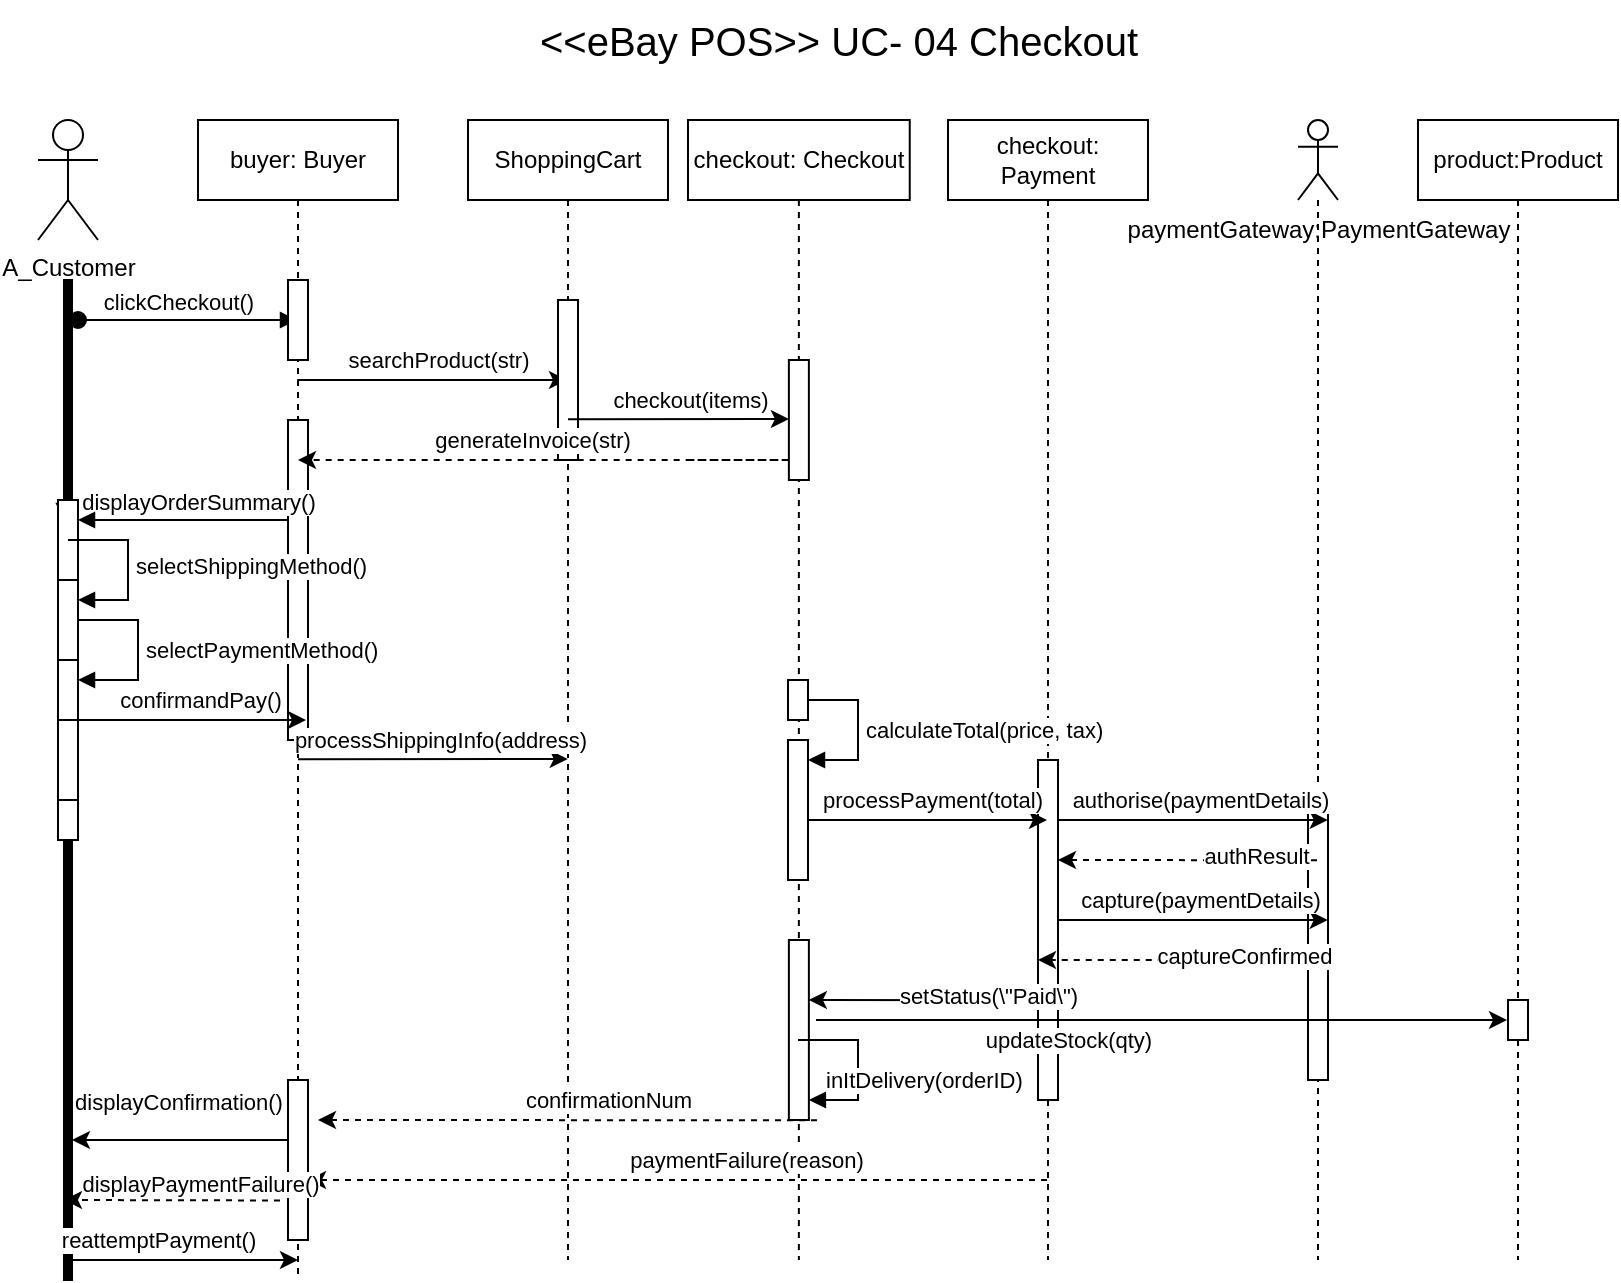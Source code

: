 <mxfile version="27.0.5">
  <diagram name="Page-1" id="2YBvvXClWsGukQMizWep">
    <mxGraphModel dx="946" dy="631" grid="1" gridSize="10" guides="1" tooltips="1" connect="1" arrows="1" fold="1" page="1" pageScale="1" pageWidth="850" pageHeight="1100" math="0" shadow="0">
      <root>
        <mxCell id="0" />
        <mxCell id="1" parent="0" />
        <mxCell id="kN1TvL-AGW_TWXCYKgNe-4" value="A_Customer" style="shape=umlActor;verticalLabelPosition=bottom;verticalAlign=top;html=1;" parent="1" vertex="1">
          <mxGeometry x="50" y="70" width="30" height="60" as="geometry" />
        </mxCell>
        <mxCell id="kN1TvL-AGW_TWXCYKgNe-6" value="" style="html=1;points=[[0,0,0,0,5],[0,1,0,0,-5],[1,0,0,0,5],[1,1,0,0,-5]];perimeter=orthogonalPerimeter;outlineConnect=0;targetShapes=umlLifeline;portConstraint=eastwest;newEdgeStyle={&quot;curved&quot;:0,&quot;rounded&quot;:0};fillColor=#000000;imageWidth=6;" parent="1" vertex="1">
          <mxGeometry x="63" y="150" width="4" height="500" as="geometry" />
        </mxCell>
        <mxCell id="kN1TvL-AGW_TWXCYKgNe-8" value="clickCheckout()" style="html=1;verticalAlign=bottom;startArrow=oval;startFill=1;endArrow=block;startSize=8;curved=0;rounded=0;" parent="1" edge="1">
          <mxGeometry x="-0.087" width="60" relative="1" as="geometry">
            <mxPoint x="70" y="170" as="sourcePoint" />
            <mxPoint x="179.5" y="170" as="targetPoint" />
            <mxPoint as="offset" />
          </mxGeometry>
        </mxCell>
        <mxCell id="kN1TvL-AGW_TWXCYKgNe-25" value="" style="edgeStyle=elbowEdgeStyle;rounded=0;orthogonalLoop=1;jettySize=auto;html=1;elbow=vertical;curved=0;" parent="1" edge="1">
          <mxGeometry relative="1" as="geometry">
            <mxPoint x="179.63" y="199.996" as="sourcePoint" />
            <mxPoint x="314.5" y="199.996" as="targetPoint" />
          </mxGeometry>
        </mxCell>
        <mxCell id="kN1TvL-AGW_TWXCYKgNe-26" value="searchProduct(str)" style="edgeLabel;html=1;align=center;verticalAlign=middle;resizable=0;points=[];" parent="kN1TvL-AGW_TWXCYKgNe-25" vertex="1" connectable="0">
          <mxGeometry x="-0.239" y="4" relative="1" as="geometry">
            <mxPoint x="19" y="-6" as="offset" />
          </mxGeometry>
        </mxCell>
        <mxCell id="kN1TvL-AGW_TWXCYKgNe-13" value="buyer: Buyer" style="shape=umlLifeline;perimeter=lifelinePerimeter;whiteSpace=wrap;html=1;container=0;dropTarget=0;collapsible=0;recursiveResize=0;outlineConnect=0;portConstraint=eastwest;newEdgeStyle={&quot;edgeStyle&quot;:&quot;elbowEdgeStyle&quot;,&quot;elbow&quot;:&quot;vertical&quot;,&quot;curved&quot;:0,&quot;rounded&quot;:0};" parent="1" vertex="1">
          <mxGeometry x="130" y="70" width="100" height="580" as="geometry" />
        </mxCell>
        <mxCell id="kN1TvL-AGW_TWXCYKgNe-71" value="" style="html=1;points=[[0,0,0,0,5],[0,1,0,0,-5],[1,0,0,0,5],[1,1,0,0,-5]];perimeter=orthogonalPerimeter;outlineConnect=0;targetShapes=umlLifeline;portConstraint=eastwest;newEdgeStyle={&quot;curved&quot;:0,&quot;rounded&quot;:0};" parent="kN1TvL-AGW_TWXCYKgNe-13" vertex="1">
          <mxGeometry x="45" y="150" width="10" height="160" as="geometry" />
        </mxCell>
        <mxCell id="HF9BvkSXhrn5gTn5HDKa-1" value="" style="html=1;points=[[0,0,0,0,5],[0,1,0,0,-5],[1,0,0,0,5],[1,1,0,0,-5]];perimeter=orthogonalPerimeter;outlineConnect=0;targetShapes=umlLifeline;portConstraint=eastwest;newEdgeStyle={&quot;curved&quot;:0,&quot;rounded&quot;:0};" parent="kN1TvL-AGW_TWXCYKgNe-13" vertex="1">
          <mxGeometry x="45" y="80" width="10" height="40" as="geometry" />
        </mxCell>
        <mxCell id="kN1TvL-AGW_TWXCYKgNe-14" value="displayOrderSummary()" style="html=1;verticalAlign=bottom;endArrow=block;curved=0;rounded=0;" parent="1" source="kN1TvL-AGW_TWXCYKgNe-51" edge="1">
          <mxGeometry x="1" y="67" width="80" relative="1" as="geometry">
            <mxPoint x="175.5" y="270" as="sourcePoint" />
            <mxPoint x="63" y="270" as="targetPoint" />
            <mxPoint as="offset" />
          </mxGeometry>
        </mxCell>
        <mxCell id="kN1TvL-AGW_TWXCYKgNe-18" value="ShoppingCart" style="shape=umlLifeline;perimeter=lifelinePerimeter;whiteSpace=wrap;html=1;container=0;dropTarget=0;collapsible=0;recursiveResize=0;outlineConnect=0;portConstraint=eastwest;newEdgeStyle={&quot;edgeStyle&quot;:&quot;elbowEdgeStyle&quot;,&quot;elbow&quot;:&quot;vertical&quot;,&quot;curved&quot;:0,&quot;rounded&quot;:0};" parent="1" vertex="1">
          <mxGeometry x="265" y="70" width="100" height="570" as="geometry" />
        </mxCell>
        <mxCell id="kN1TvL-AGW_TWXCYKgNe-72" value="" style="html=1;points=[[0,0,0,0,5],[0,1,0,0,-5],[1,0,0,0,5],[1,1,0,0,-5]];perimeter=orthogonalPerimeter;outlineConnect=0;targetShapes=umlLifeline;portConstraint=eastwest;newEdgeStyle={&quot;curved&quot;:0,&quot;rounded&quot;:0};" parent="kN1TvL-AGW_TWXCYKgNe-18" vertex="1">
          <mxGeometry x="45" y="90" width="10" height="80" as="geometry" />
        </mxCell>
        <mxCell id="kN1TvL-AGW_TWXCYKgNe-19" value="checkout: Checkout" style="shape=umlLifeline;perimeter=lifelinePerimeter;whiteSpace=wrap;html=1;container=0;dropTarget=0;collapsible=0;recursiveResize=0;outlineConnect=0;portConstraint=eastwest;newEdgeStyle={&quot;edgeStyle&quot;:&quot;elbowEdgeStyle&quot;,&quot;elbow&quot;:&quot;vertical&quot;,&quot;curved&quot;:0,&quot;rounded&quot;:0};" parent="1" vertex="1">
          <mxGeometry x="375" y="70" width="110.87" height="570" as="geometry" />
        </mxCell>
        <mxCell id="kN1TvL-AGW_TWXCYKgNe-66" value="" style="html=1;points=[[0,0,0,0,5],[0,1,0,0,-5],[1,0,0,0,5],[1,1,0,0,-5]];perimeter=orthogonalPerimeter;outlineConnect=0;targetShapes=umlLifeline;portConstraint=eastwest;newEdgeStyle={&quot;curved&quot;:0,&quot;rounded&quot;:0};" parent="kN1TvL-AGW_TWXCYKgNe-19" vertex="1">
          <mxGeometry x="50.44" y="410" width="10" height="90" as="geometry" />
        </mxCell>
        <mxCell id="kN1TvL-AGW_TWXCYKgNe-67" value="inItDelivery(orderID)" style="html=1;align=left;spacingLeft=2;endArrow=block;rounded=0;edgeStyle=orthogonalEdgeStyle;curved=0;rounded=0;" parent="kN1TvL-AGW_TWXCYKgNe-19" target="kN1TvL-AGW_TWXCYKgNe-66" edge="1">
          <mxGeometry x="0.892" y="-10" relative="1" as="geometry">
            <mxPoint x="55" y="460" as="sourcePoint" />
            <Array as="points">
              <mxPoint x="85" y="490" />
            </Array>
            <mxPoint as="offset" />
          </mxGeometry>
        </mxCell>
        <mxCell id="kN1TvL-AGW_TWXCYKgNe-20" value="checkout: Payment" style="shape=umlLifeline;perimeter=lifelinePerimeter;whiteSpace=wrap;html=1;container=0;dropTarget=0;collapsible=0;recursiveResize=0;outlineConnect=0;portConstraint=eastwest;newEdgeStyle={&quot;edgeStyle&quot;:&quot;elbowEdgeStyle&quot;,&quot;elbow&quot;:&quot;vertical&quot;,&quot;curved&quot;:0,&quot;rounded&quot;:0};" parent="1" vertex="1">
          <mxGeometry x="505" y="70" width="100" height="570" as="geometry" />
        </mxCell>
        <mxCell id="kN1TvL-AGW_TWXCYKgNe-36" value="&lt;span style=&quot;color: rgba(0, 0, 0, 0); font-family: monospace; font-size: 0px; text-align: start;&quot;&gt;%3CmxGraphModel%3E%3Croot%3E%3CmxCell%20id%3D%220%22%2F%3E%3CmxCell%20id%3D%221%22%20parent%3D%220%22%2F%3E%3CmxCell%20id%3D%222%22%20value%3D%22ShoppingCart%22%20style%3D%22shape%3DumlLifeline%3Bperimeter%3DlifelinePerimeter%3BwhiteSpace%3Dwrap%3Bhtml%3D1%3Bcontainer%3D0%3BdropTarget%3D0%3Bcollapsible%3D0%3BrecursiveResize%3D0%3BoutlineConnect%3D0%3BportConstraint%3Deastwest%3BnewEdgeStyle%3D%7B%26quot%3BedgeStyle%26quot%3B%3A%26quot%3BelbowEdgeStyle%26quot%3B%2C%26quot%3Belbow%26quot%3B%3A%26quot%3Bvertical%26quot%3B%2C%26quot%3Bcurved%26quot%3B%3A0%2C%26quot%3Brounded%26quot%3B%3A0%7D%3B%22%20vertex%3D%221%22%20parent%3D%221%22%3E%3CmxGeometry%20x%3D%22265%22%20y%3D%2230%22%20width%3D%22100%22%20height%3D%22440%22%20as%3D%22geometry%22%2F%3E%3C%2FmxCell%3E%3CmxCell%20id%3D%223%22%20value%3D%22%22%20style%3D%22html%3D1%3Bpoints%3D%5B%5D%3Bperimeter%3DorthogonalPerimeter%3BoutlineConnect%3D0%3BtargetShapes%3DumlLifeline%3BportConstraint%3Deastwest%3BnewEdgeStyle%3D%7B%26quot%3BedgeStyle%26quot%3B%3A%26quot%3BelbowEdgeStyle%26quot%3B%2C%26quot%3Belbow%26quot%3B%3A%26quot%3Bvertical%26quot%3B%2C%26quot%3Bcurved%26quot%3B%3A0%2C%26quot%3Brounded%26quot%3B%3A0%7D%3B%22%20vertex%3D%221%22%20parent%3D%222%22%3E%3CmxGeometry%20x%3D%2245%22%20y%3D%22110%22%20width%3D%2210%22%20height%3D%22170%22%20as%3D%22geometry%22%2F%3E%3C%2FmxCell%3E%3C%2Froot%3E%3C%2FmxGraphModel%3E&lt;/span&gt;&lt;span style=&quot;color: rgba(0, 0, 0, 0); font-family: monospace; font-size: 0px; text-align: start;&quot;&gt;%3CmxGraphModel%3E%3Croot%3E%3CmxCell%20id%3D%220%22%2F%3E%3CmxCell%20id%3D%221%22%20parent%3D%220%22%2F%3E%3CmxCell%20id%3D%222%22%20value%3D%22ShoppingCart%22%20style%3D%22shape%3DumlLifeline%3Bperimeter%3DlifelinePerimeter%3BwhiteSpace%3Dwrap%3Bhtml%3D1%3Bcontainer%3D0%3BdropTarget%3D0%3Bcollapsible%3D0%3BrecursiveResize%3D0%3BoutlineConnect%3D0%3BportConstraint%3Deastwest%3BnewEdgeStyle%3D%7B%26quot%3BedgeStyle%26quot%3B%3A%26quot%3BelbowEdgeStyle%26quot%3B%2C%26quot%3Belbow%26quot%3B%3A%26quot%3Bvertical%26quot%3B%2C%26quot%3Bcurved%26quot%3B%3A0%2C%26quot%3Brounded%26quot%3B%3A0%7D%3B%22%20vertex%3D%221%22%20parent%3D%221%22%3E%3CmxGeometry%20x%3D%22265%22%20y%3D%2230%22%20width%3D%22100%22%20height%3D%22440%22%20as%3D%22geometry%22%2F%3E%3C%2FmxCell%3E%3CmxCell%20id%3D%223%22%20value%3D%22%22%20style%3D%22html%3D1%3Bpoints%3D%5B%5D%3Bperimeter%3DorthogonalPerimeter%3BoutlineConnect%3D0%3BtargetShapes%3DumlLifeline%3BportConstraint%3Deastwest%3BnewEdgeStyle%3D%7B%26quot%3BedgeStyle%26quot%3B%3A%26quot%3BelbowEdgeStyle%26quot%3B%2C%26quot%3Belbow%26quot%3B%3A%26quot%3Bvertical%26quot%3B%2C%26quot%3Bcurved%26quot%3B%3A0%2C%26quot%3Brounded%26quot%3B%3A0%7D%3B%22%20vertex%3D%221%22%20parent%3D%222%22%3E%3CmxGeometry%20x%3D%2245%22%20y%3D%22110%22%20width%3D%2210%22%20height%3D%22170%22%20as%3D%22geometry%22%2F%3E%3C%2FmxCell%3E%3C%2Froot%3E%3C%2FmxGraphModel%3E&lt;/span&gt;" style="html=1;points=[];perimeter=orthogonalPerimeter;outlineConnect=0;targetShapes=umlLifeline;portConstraint=eastwest;newEdgeStyle={&quot;edgeStyle&quot;:&quot;elbowEdgeStyle&quot;,&quot;elbow&quot;:&quot;vertical&quot;,&quot;curved&quot;:0,&quot;rounded&quot;:0};" parent="kN1TvL-AGW_TWXCYKgNe-20" vertex="1">
          <mxGeometry x="45" y="320" width="10" height="170" as="geometry" />
        </mxCell>
        <mxCell id="kN1TvL-AGW_TWXCYKgNe-23" value="" style="shape=umlLifeline;perimeter=lifelinePerimeter;whiteSpace=wrap;html=1;container=1;dropTarget=0;collapsible=0;recursiveResize=0;outlineConnect=0;portConstraint=eastwest;newEdgeStyle={&quot;curved&quot;:0,&quot;rounded&quot;:0};participant=umlActor;" parent="1" vertex="1">
          <mxGeometry x="680" y="70" width="20" height="570" as="geometry" />
        </mxCell>
        <mxCell id="kN1TvL-AGW_TWXCYKgNe-77" value="" style="html=1;points=[[0,0,0,0,5],[0,1,0,0,-5],[1,0,0,0,5],[1,1,0,0,-5]];perimeter=orthogonalPerimeter;outlineConnect=0;targetShapes=umlLifeline;portConstraint=eastwest;newEdgeStyle={&quot;curved&quot;:0,&quot;rounded&quot;:0};" parent="kN1TvL-AGW_TWXCYKgNe-23" vertex="1">
          <mxGeometry x="5" y="340" width="10" height="140" as="geometry" />
        </mxCell>
        <mxCell id="kN1TvL-AGW_TWXCYKgNe-24" value="paymentGateway:PaymentGateway" style="text;html=1;align=center;verticalAlign=middle;resizable=0;points=[];autosize=1;strokeColor=none;fillColor=none;" parent="1" vertex="1">
          <mxGeometry x="585" y="110" width="210" height="30" as="geometry" />
        </mxCell>
        <mxCell id="kN1TvL-AGW_TWXCYKgNe-27" value="" style="edgeStyle=elbowEdgeStyle;rounded=0;orthogonalLoop=1;jettySize=auto;html=1;elbow=vertical;curved=0;" parent="1" source="kN1TvL-AGW_TWXCYKgNe-73" edge="1">
          <mxGeometry relative="1" as="geometry">
            <mxPoint x="315.0" y="219.566" as="sourcePoint" />
            <mxPoint x="425" y="219.57" as="targetPoint" />
          </mxGeometry>
        </mxCell>
        <mxCell id="kN1TvL-AGW_TWXCYKgNe-29" value="" style="edgeStyle=elbowEdgeStyle;rounded=0;orthogonalLoop=1;jettySize=auto;html=1;elbow=vertical;curved=0;dashed=1;" parent="1" target="kN1TvL-AGW_TWXCYKgNe-13" edge="1">
          <mxGeometry relative="1" as="geometry">
            <mxPoint x="375.17" y="240" as="sourcePoint" />
            <mxPoint x="185.003" y="240" as="targetPoint" />
            <Array as="points">
              <mxPoint x="430" y="240" />
            </Array>
          </mxGeometry>
        </mxCell>
        <mxCell id="kN1TvL-AGW_TWXCYKgNe-30" value="generateInvoice(str)" style="edgeLabel;html=1;align=center;verticalAlign=middle;resizable=0;points=[];" parent="kN1TvL-AGW_TWXCYKgNe-29" vertex="1" connectable="0">
          <mxGeometry x="-0.239" y="4" relative="1" as="geometry">
            <mxPoint x="-72" y="-14" as="offset" />
          </mxGeometry>
        </mxCell>
        <mxCell id="kN1TvL-AGW_TWXCYKgNe-31" value="" style="edgeStyle=elbowEdgeStyle;rounded=0;orthogonalLoop=1;jettySize=auto;html=1;elbow=vertical;curved=0;" parent="1" edge="1">
          <mxGeometry relative="1" as="geometry">
            <mxPoint x="180.0" y="389.566" as="sourcePoint" />
            <mxPoint x="314.87" y="389.566" as="targetPoint" />
          </mxGeometry>
        </mxCell>
        <mxCell id="kN1TvL-AGW_TWXCYKgNe-32" value="processShippingInfo(address)" style="edgeLabel;html=1;align=center;verticalAlign=middle;resizable=0;points=[];" parent="kN1TvL-AGW_TWXCYKgNe-31" vertex="1" connectable="0">
          <mxGeometry x="-0.239" y="4" relative="1" as="geometry">
            <mxPoint x="19" y="-6" as="offset" />
          </mxGeometry>
        </mxCell>
        <mxCell id="kN1TvL-AGW_TWXCYKgNe-37" value="" style="edgeStyle=elbowEdgeStyle;rounded=0;orthogonalLoop=1;jettySize=auto;html=1;elbow=vertical;curved=0;" parent="1" edge="1">
          <mxGeometry relative="1" as="geometry">
            <mxPoint x="430" y="420" as="sourcePoint" />
            <mxPoint x="554.5" y="420.236" as="targetPoint" />
          </mxGeometry>
        </mxCell>
        <mxCell id="kN1TvL-AGW_TWXCYKgNe-38" value="processPayment(total)" style="edgeLabel;html=1;align=center;verticalAlign=middle;resizable=0;points=[];" parent="kN1TvL-AGW_TWXCYKgNe-37" vertex="1" connectable="0">
          <mxGeometry x="-0.239" y="4" relative="1" as="geometry">
            <mxPoint x="19" y="-6" as="offset" />
          </mxGeometry>
        </mxCell>
        <mxCell id="kN1TvL-AGW_TWXCYKgNe-39" value="" style="edgeStyle=elbowEdgeStyle;rounded=0;orthogonalLoop=1;jettySize=auto;html=1;elbow=vertical;curved=0;" parent="1" edge="1">
          <mxGeometry relative="1" as="geometry">
            <mxPoint x="560.0" y="419.996" as="sourcePoint" />
            <mxPoint x="694.87" y="419.996" as="targetPoint" />
          </mxGeometry>
        </mxCell>
        <mxCell id="kN1TvL-AGW_TWXCYKgNe-40" value="authorise(paymentDetails)" style="edgeLabel;html=1;align=center;verticalAlign=middle;resizable=0;points=[];" parent="kN1TvL-AGW_TWXCYKgNe-39" vertex="1" connectable="0">
          <mxGeometry x="-0.239" y="4" relative="1" as="geometry">
            <mxPoint x="19" y="-6" as="offset" />
          </mxGeometry>
        </mxCell>
        <mxCell id="kN1TvL-AGW_TWXCYKgNe-41" value="" style="edgeStyle=elbowEdgeStyle;rounded=0;orthogonalLoop=1;jettySize=auto;html=1;elbow=vertical;curved=0;dashed=1;" parent="1" edge="1">
          <mxGeometry relative="1" as="geometry">
            <mxPoint x="689.5" y="440.13" as="sourcePoint" />
            <mxPoint x="560" y="440" as="targetPoint" />
          </mxGeometry>
        </mxCell>
        <mxCell id="kN1TvL-AGW_TWXCYKgNe-42" value="authResult" style="edgeLabel;html=1;align=center;verticalAlign=middle;resizable=0;points=[];" parent="kN1TvL-AGW_TWXCYKgNe-41" vertex="1" connectable="0">
          <mxGeometry x="-0.239" y="4" relative="1" as="geometry">
            <mxPoint x="19" y="-6" as="offset" />
          </mxGeometry>
        </mxCell>
        <mxCell id="kN1TvL-AGW_TWXCYKgNe-43" value="" style="edgeStyle=elbowEdgeStyle;rounded=0;orthogonalLoop=1;jettySize=auto;html=1;elbow=horizontal;curved=0;" parent="1" edge="1">
          <mxGeometry relative="1" as="geometry">
            <mxPoint x="560.0" y="469.996" as="sourcePoint" />
            <mxPoint x="694.87" y="469.996" as="targetPoint" />
          </mxGeometry>
        </mxCell>
        <mxCell id="kN1TvL-AGW_TWXCYKgNe-44" value="capture(paymentDetails)" style="edgeLabel;html=1;align=center;verticalAlign=middle;resizable=0;points=[];" parent="kN1TvL-AGW_TWXCYKgNe-43" vertex="1" connectable="0">
          <mxGeometry x="-0.239" y="4" relative="1" as="geometry">
            <mxPoint x="19" y="-6" as="offset" />
          </mxGeometry>
        </mxCell>
        <mxCell id="kN1TvL-AGW_TWXCYKgNe-47" value="" style="edgeStyle=elbowEdgeStyle;rounded=0;orthogonalLoop=1;jettySize=auto;html=1;elbow=horizontal;curved=0;dashed=1;" parent="1" edge="1">
          <mxGeometry relative="1" as="geometry">
            <mxPoint x="684.87" y="490" as="sourcePoint" />
            <mxPoint x="550.0" y="490" as="targetPoint" />
            <Array as="points">
              <mxPoint x="665.37" y="490" />
            </Array>
          </mxGeometry>
        </mxCell>
        <mxCell id="kN1TvL-AGW_TWXCYKgNe-48" value="captureConfirmed" style="edgeLabel;html=1;align=center;verticalAlign=middle;resizable=0;points=[];" parent="kN1TvL-AGW_TWXCYKgNe-47" vertex="1" connectable="0">
          <mxGeometry x="-0.239" y="4" relative="1" as="geometry">
            <mxPoint x="19" y="-6" as="offset" />
          </mxGeometry>
        </mxCell>
        <mxCell id="kN1TvL-AGW_TWXCYKgNe-49" value="" style="edgeStyle=elbowEdgeStyle;rounded=0;orthogonalLoop=1;jettySize=auto;html=1;elbow=vertical;curved=0;" parent="1" target="kN1TvL-AGW_TWXCYKgNe-66" edge="1">
          <mxGeometry relative="1" as="geometry">
            <mxPoint x="549.5" y="510.13" as="sourcePoint" />
            <mxPoint x="420" y="510" as="targetPoint" />
          </mxGeometry>
        </mxCell>
        <mxCell id="kN1TvL-AGW_TWXCYKgNe-50" value="setStatus(\&quot;Paid\&quot;)" style="edgeLabel;html=1;align=center;verticalAlign=middle;resizable=0;points=[];" parent="kN1TvL-AGW_TWXCYKgNe-49" vertex="1" connectable="0">
          <mxGeometry x="-0.239" y="4" relative="1" as="geometry">
            <mxPoint x="19" y="-6" as="offset" />
          </mxGeometry>
        </mxCell>
        <mxCell id="kN1TvL-AGW_TWXCYKgNe-54" value="" style="html=1;verticalAlign=bottom;endArrow=block;curved=0;rounded=0;" parent="1" target="kN1TvL-AGW_TWXCYKgNe-51" edge="1">
          <mxGeometry x="-0.013" width="80" relative="1" as="geometry">
            <mxPoint x="175.5" y="270" as="sourcePoint" />
            <mxPoint x="63" y="270" as="targetPoint" />
            <mxPoint as="offset" />
          </mxGeometry>
        </mxCell>
        <mxCell id="kN1TvL-AGW_TWXCYKgNe-51" value="" style="html=1;points=[];perimeter=orthogonalPerimeter;outlineConnect=0;targetShapes=umlLifeline;portConstraint=eastwest;newEdgeStyle={&quot;edgeStyle&quot;:&quot;elbowEdgeStyle&quot;,&quot;elbow&quot;:&quot;vertical&quot;,&quot;curved&quot;:0,&quot;rounded&quot;:0};" parent="1" vertex="1">
          <mxGeometry x="60" y="260" width="10" height="170" as="geometry" />
        </mxCell>
        <mxCell id="kN1TvL-AGW_TWXCYKgNe-55" value="" style="html=1;points=[[0,0,0,0,5],[0,1,0,0,-5],[1,0,0,0,5],[1,1,0,0,-5]];perimeter=orthogonalPerimeter;outlineConnect=0;targetShapes=umlLifeline;portConstraint=eastwest;newEdgeStyle={&quot;curved&quot;:0,&quot;rounded&quot;:0};" parent="1" vertex="1">
          <mxGeometry x="60" y="300" width="10" height="40" as="geometry" />
        </mxCell>
        <mxCell id="kN1TvL-AGW_TWXCYKgNe-56" value="selectShippingMethod()" style="html=1;align=left;spacingLeft=2;endArrow=block;rounded=0;edgeStyle=orthogonalEdgeStyle;curved=0;rounded=0;" parent="1" target="kN1TvL-AGW_TWXCYKgNe-55" edge="1">
          <mxGeometry relative="1" as="geometry">
            <mxPoint x="65" y="280" as="sourcePoint" />
            <Array as="points">
              <mxPoint x="95" y="310" />
            </Array>
          </mxGeometry>
        </mxCell>
        <mxCell id="kN1TvL-AGW_TWXCYKgNe-57" value="" style="html=1;points=[[0,0,0,0,5],[0,1,0,0,-5],[1,0,0,0,5],[1,1,0,0,-5]];perimeter=orthogonalPerimeter;outlineConnect=0;targetShapes=umlLifeline;portConstraint=eastwest;newEdgeStyle={&quot;curved&quot;:0,&quot;rounded&quot;:0};" parent="1" vertex="1">
          <mxGeometry x="60" y="370" width="10" height="40" as="geometry" />
        </mxCell>
        <mxCell id="kN1TvL-AGW_TWXCYKgNe-59" value="selectPaymentMethod()" style="html=1;align=left;spacingLeft=2;endArrow=block;rounded=0;edgeStyle=orthogonalEdgeStyle;curved=0;rounded=0;" parent="1" target="kN1TvL-AGW_TWXCYKgNe-51" edge="1">
          <mxGeometry relative="1" as="geometry">
            <mxPoint x="70" y="320" as="sourcePoint" />
            <Array as="points">
              <mxPoint x="100" y="320" />
              <mxPoint x="100" y="350" />
            </Array>
            <mxPoint x="75" y="350" as="targetPoint" />
          </mxGeometry>
        </mxCell>
        <mxCell id="kN1TvL-AGW_TWXCYKgNe-60" value="" style="edgeStyle=elbowEdgeStyle;rounded=0;orthogonalLoop=1;jettySize=auto;html=1;elbow=vertical;curved=0;" parent="1" edge="1">
          <mxGeometry relative="1" as="geometry">
            <mxPoint x="67.0" y="369.996" as="sourcePoint" />
            <mxPoint x="184" y="370" as="targetPoint" />
          </mxGeometry>
        </mxCell>
        <mxCell id="kN1TvL-AGW_TWXCYKgNe-61" value="confirmandPay()" style="edgeLabel;html=1;align=center;verticalAlign=middle;resizable=0;points=[];" parent="kN1TvL-AGW_TWXCYKgNe-60" vertex="1" connectable="0">
          <mxGeometry x="-0.239" y="4" relative="1" as="geometry">
            <mxPoint x="19" y="-6" as="offset" />
          </mxGeometry>
        </mxCell>
        <mxCell id="kN1TvL-AGW_TWXCYKgNe-62" value="" style="edgeStyle=elbowEdgeStyle;rounded=0;orthogonalLoop=1;jettySize=auto;html=1;elbow=vertical;curved=0;" parent="1" edge="1">
          <mxGeometry relative="1" as="geometry">
            <mxPoint x="439" y="520" as="sourcePoint" />
            <mxPoint x="784.5" y="520" as="targetPoint" />
            <Array as="points" />
          </mxGeometry>
        </mxCell>
        <mxCell id="kN1TvL-AGW_TWXCYKgNe-63" value="updateStock(qty)" style="edgeLabel;html=1;align=center;verticalAlign=middle;resizable=0;points=[];" parent="kN1TvL-AGW_TWXCYKgNe-62" vertex="1" connectable="0">
          <mxGeometry x="-0.239" y="4" relative="1" as="geometry">
            <mxPoint x="-6" y="14" as="offset" />
          </mxGeometry>
        </mxCell>
        <mxCell id="kN1TvL-AGW_TWXCYKgNe-64" value="product:Product" style="shape=umlLifeline;perimeter=lifelinePerimeter;whiteSpace=wrap;html=1;container=0;dropTarget=0;collapsible=0;recursiveResize=0;outlineConnect=0;portConstraint=eastwest;newEdgeStyle={&quot;edgeStyle&quot;:&quot;elbowEdgeStyle&quot;,&quot;elbow&quot;:&quot;vertical&quot;,&quot;curved&quot;:0,&quot;rounded&quot;:0};" parent="1" vertex="1">
          <mxGeometry x="740" y="70" width="100" height="570" as="geometry" />
        </mxCell>
        <mxCell id="HF9BvkSXhrn5gTn5HDKa-6" value="" style="html=1;points=[[0,0,0,0,5],[0,1,0,0,-5],[1,0,0,0,5],[1,1,0,0,-5]];perimeter=orthogonalPerimeter;outlineConnect=0;targetShapes=umlLifeline;portConstraint=eastwest;newEdgeStyle={&quot;curved&quot;:0,&quot;rounded&quot;:0};" parent="kN1TvL-AGW_TWXCYKgNe-64" vertex="1">
          <mxGeometry x="45" y="440" width="10" height="20" as="geometry" />
        </mxCell>
        <mxCell id="kN1TvL-AGW_TWXCYKgNe-69" value="" style="edgeStyle=elbowEdgeStyle;rounded=0;orthogonalLoop=1;jettySize=auto;html=1;elbow=vertical;curved=0;dashed=1;" parent="1" edge="1">
          <mxGeometry relative="1" as="geometry">
            <mxPoint x="439.5" y="570.13" as="sourcePoint" />
            <mxPoint x="190" y="570" as="targetPoint" />
          </mxGeometry>
        </mxCell>
        <mxCell id="kN1TvL-AGW_TWXCYKgNe-70" value="confirmationNum" style="edgeLabel;html=1;align=center;verticalAlign=middle;resizable=0;points=[];" parent="kN1TvL-AGW_TWXCYKgNe-69" vertex="1" connectable="0">
          <mxGeometry x="-0.239" y="4" relative="1" as="geometry">
            <mxPoint x="-10" y="-14" as="offset" />
          </mxGeometry>
        </mxCell>
        <mxCell id="kN1TvL-AGW_TWXCYKgNe-74" value="" style="edgeStyle=elbowEdgeStyle;rounded=0;orthogonalLoop=1;jettySize=auto;html=1;elbow=vertical;curved=0;" parent="1" target="kN1TvL-AGW_TWXCYKgNe-73" edge="1">
          <mxGeometry relative="1" as="geometry">
            <mxPoint x="315.0" y="219.566" as="sourcePoint" />
            <mxPoint x="425" y="219.57" as="targetPoint" />
          </mxGeometry>
        </mxCell>
        <mxCell id="kN1TvL-AGW_TWXCYKgNe-75" value="checkout(items)" style="edgeLabel;html=1;align=center;verticalAlign=middle;resizable=0;points=[];" parent="kN1TvL-AGW_TWXCYKgNe-74" vertex="1" connectable="0">
          <mxGeometry x="-0.239" y="4" relative="1" as="geometry">
            <mxPoint x="19" y="-6" as="offset" />
          </mxGeometry>
        </mxCell>
        <mxCell id="kN1TvL-AGW_TWXCYKgNe-73" value="" style="html=1;points=[[0,0,0,0,5],[0,1,0,0,-5],[1,0,0,0,5],[1,1,0,0,-5]];perimeter=orthogonalPerimeter;outlineConnect=0;targetShapes=umlLifeline;portConstraint=eastwest;newEdgeStyle={&quot;curved&quot;:0,&quot;rounded&quot;:0};" parent="1" vertex="1">
          <mxGeometry x="425.44" y="190" width="10" height="60" as="geometry" />
        </mxCell>
        <mxCell id="kN1TvL-AGW_TWXCYKgNe-78" value="" style="edgeStyle=elbowEdgeStyle;rounded=0;orthogonalLoop=1;jettySize=auto;html=1;elbow=vertical;curved=0;" parent="1" source="kN1TvL-AGW_TWXCYKgNe-80" edge="1">
          <mxGeometry relative="1" as="geometry">
            <mxPoint x="180" y="580" as="sourcePoint" />
            <mxPoint x="67" y="580" as="targetPoint" />
          </mxGeometry>
        </mxCell>
        <mxCell id="kN1TvL-AGW_TWXCYKgNe-81" value="" style="edgeStyle=elbowEdgeStyle;rounded=0;orthogonalLoop=1;jettySize=auto;html=1;elbow=vertical;curved=0;" parent="1" target="kN1TvL-AGW_TWXCYKgNe-80" edge="1">
          <mxGeometry relative="1" as="geometry">
            <mxPoint x="180" y="580" as="sourcePoint" />
            <mxPoint x="67" y="580" as="targetPoint" />
          </mxGeometry>
        </mxCell>
        <mxCell id="kN1TvL-AGW_TWXCYKgNe-82" value="displayConfirmation()" style="edgeLabel;html=1;align=center;verticalAlign=middle;resizable=0;points=[];" parent="kN1TvL-AGW_TWXCYKgNe-81" vertex="1" connectable="0">
          <mxGeometry x="-0.239" y="4" relative="1" as="geometry">
            <mxPoint x="-56" y="-8" as="offset" />
          </mxGeometry>
        </mxCell>
        <mxCell id="kN1TvL-AGW_TWXCYKgNe-80" value="" style="html=1;points=[[0,0,0,0,5],[0,1,0,0,-5],[1,0,0,0,5],[1,1,0,0,-5]];perimeter=orthogonalPerimeter;outlineConnect=0;targetShapes=umlLifeline;portConstraint=eastwest;newEdgeStyle={&quot;curved&quot;:0,&quot;rounded&quot;:0};" parent="1" vertex="1">
          <mxGeometry x="175" y="550" width="10" height="80" as="geometry" />
        </mxCell>
        <mxCell id="kN1TvL-AGW_TWXCYKgNe-83" value="" style="edgeStyle=elbowEdgeStyle;rounded=0;orthogonalLoop=1;jettySize=auto;html=1;elbow=vertical;curved=0;dashed=1;" parent="1" source="kN1TvL-AGW_TWXCYKgNe-20" edge="1">
          <mxGeometry relative="1" as="geometry">
            <mxPoint x="434.5" y="600.13" as="sourcePoint" />
            <mxPoint x="185" y="600" as="targetPoint" />
          </mxGeometry>
        </mxCell>
        <mxCell id="kN1TvL-AGW_TWXCYKgNe-84" value="paymentFailure(reason)" style="edgeLabel;html=1;align=center;verticalAlign=middle;resizable=0;points=[];" parent="kN1TvL-AGW_TWXCYKgNe-83" vertex="1" connectable="0">
          <mxGeometry x="-0.239" y="4" relative="1" as="geometry">
            <mxPoint x="-10" y="-14" as="offset" />
          </mxGeometry>
        </mxCell>
        <mxCell id="kN1TvL-AGW_TWXCYKgNe-85" value="" style="edgeStyle=elbowEdgeStyle;rounded=0;orthogonalLoop=1;jettySize=auto;html=1;elbow=vertical;curved=0;dashed=1;" parent="1" edge="1">
          <mxGeometry relative="1" as="geometry">
            <mxPoint x="171" y="610.24" as="sourcePoint" />
            <mxPoint x="63" y="610.24" as="targetPoint" />
          </mxGeometry>
        </mxCell>
        <mxCell id="kN1TvL-AGW_TWXCYKgNe-86" value="displayPaymentFailure()" style="edgeLabel;html=1;align=center;verticalAlign=middle;resizable=0;points=[];" parent="kN1TvL-AGW_TWXCYKgNe-85" vertex="1" connectable="0">
          <mxGeometry x="0.227" y="-8" relative="1" as="geometry">
            <mxPoint x="26" as="offset" />
          </mxGeometry>
        </mxCell>
        <mxCell id="kN1TvL-AGW_TWXCYKgNe-87" value="" style="edgeStyle=elbowEdgeStyle;rounded=0;orthogonalLoop=1;jettySize=auto;html=1;elbow=vertical;curved=0;" parent="1" edge="1">
          <mxGeometry relative="1" as="geometry">
            <mxPoint x="67.0" y="639.996" as="sourcePoint" />
            <mxPoint x="180" y="640" as="targetPoint" />
          </mxGeometry>
        </mxCell>
        <mxCell id="kN1TvL-AGW_TWXCYKgNe-88" value="reattemptPayment()" style="edgeLabel;html=1;align=center;verticalAlign=middle;resizable=0;points=[];" parent="kN1TvL-AGW_TWXCYKgNe-87" vertex="1" connectable="0">
          <mxGeometry x="-0.239" y="4" relative="1" as="geometry">
            <mxPoint y="-6" as="offset" />
          </mxGeometry>
        </mxCell>
        <mxCell id="kN1TvL-AGW_TWXCYKgNe-91" value="" style="html=1;points=[[0,0,0,0,5],[0,1,0,0,-5],[1,0,0,0,5],[1,1,0,0,-5]];perimeter=orthogonalPerimeter;outlineConnect=0;targetShapes=umlLifeline;portConstraint=eastwest;newEdgeStyle={&quot;curved&quot;:0,&quot;rounded&quot;:0};" parent="1" vertex="1">
          <mxGeometry x="425" y="380" width="10" height="70" as="geometry" />
        </mxCell>
        <mxCell id="kN1TvL-AGW_TWXCYKgNe-92" value="calculateTotal(price, tax)" style="html=1;align=left;spacingLeft=2;endArrow=block;rounded=0;edgeStyle=orthogonalEdgeStyle;curved=0;rounded=0;" parent="1" source="HF9BvkSXhrn5gTn5HDKa-2" target="kN1TvL-AGW_TWXCYKgNe-91" edge="1">
          <mxGeometry relative="1" as="geometry">
            <mxPoint x="430" y="360" as="sourcePoint" />
            <Array as="points">
              <mxPoint x="460" y="390" />
            </Array>
          </mxGeometry>
        </mxCell>
        <mxCell id="kN1TvL-AGW_TWXCYKgNe-93" value="&amp;lt;&amp;lt;eBay POS&amp;gt;&amp;gt; UC- 04 Checkout" style="text;html=1;align=center;verticalAlign=middle;resizable=0;points=[];autosize=1;strokeColor=none;fillColor=none;fontSize=20;" parent="1" vertex="1">
          <mxGeometry x="290" y="10" width="320" height="40" as="geometry" />
        </mxCell>
        <mxCell id="HF9BvkSXhrn5gTn5HDKa-2" value="" style="html=1;points=[[0,0,0,0,5],[0,1,0,0,-5],[1,0,0,0,5],[1,1,0,0,-5]];perimeter=orthogonalPerimeter;outlineConnect=0;targetShapes=umlLifeline;portConstraint=eastwest;newEdgeStyle={&quot;curved&quot;:0,&quot;rounded&quot;:0};" parent="1" vertex="1">
          <mxGeometry x="425" y="350" width="10" height="20" as="geometry" />
        </mxCell>
      </root>
    </mxGraphModel>
  </diagram>
</mxfile>

